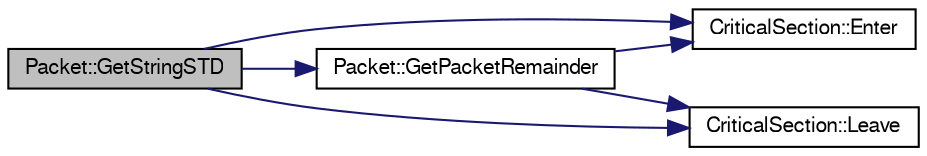 digraph G
{
  edge [fontname="FreeSans",fontsize="10",labelfontname="FreeSans",labelfontsize="10"];
  node [fontname="FreeSans",fontsize="10",shape=record];
  rankdir=LR;
  Node1 [label="Packet::GetStringSTD",height=0.2,width=0.4,color="black", fillcolor="grey75", style="filled" fontcolor="black"];
  Node1 -> Node2 [color="midnightblue",fontsize="10",style="solid",fontname="FreeSans"];
  Node2 [label="CriticalSection::Enter",height=0.2,width=0.4,color="black", fillcolor="white", style="filled",URL="$class_critical_section.html#a509be5342b2f07ae06e1af5d9e08b871"];
  Node1 -> Node3 [color="midnightblue",fontsize="10",style="solid",fontname="FreeSans"];
  Node3 [label="Packet::GetPacketRemainder",height=0.2,width=0.4,color="black", fillcolor="white", style="filled",URL="$class_packet.html#a5e811abd88202438a9b1b887a0baf65b"];
  Node3 -> Node2 [color="midnightblue",fontsize="10",style="solid",fontname="FreeSans"];
  Node3 -> Node4 [color="midnightblue",fontsize="10",style="solid",fontname="FreeSans"];
  Node4 [label="CriticalSection::Leave",height=0.2,width=0.4,color="black", fillcolor="white", style="filled",URL="$class_critical_section.html#a6fa0931385f066492f31fc98e3fca657"];
  Node1 -> Node4 [color="midnightblue",fontsize="10",style="solid",fontname="FreeSans"];
}
